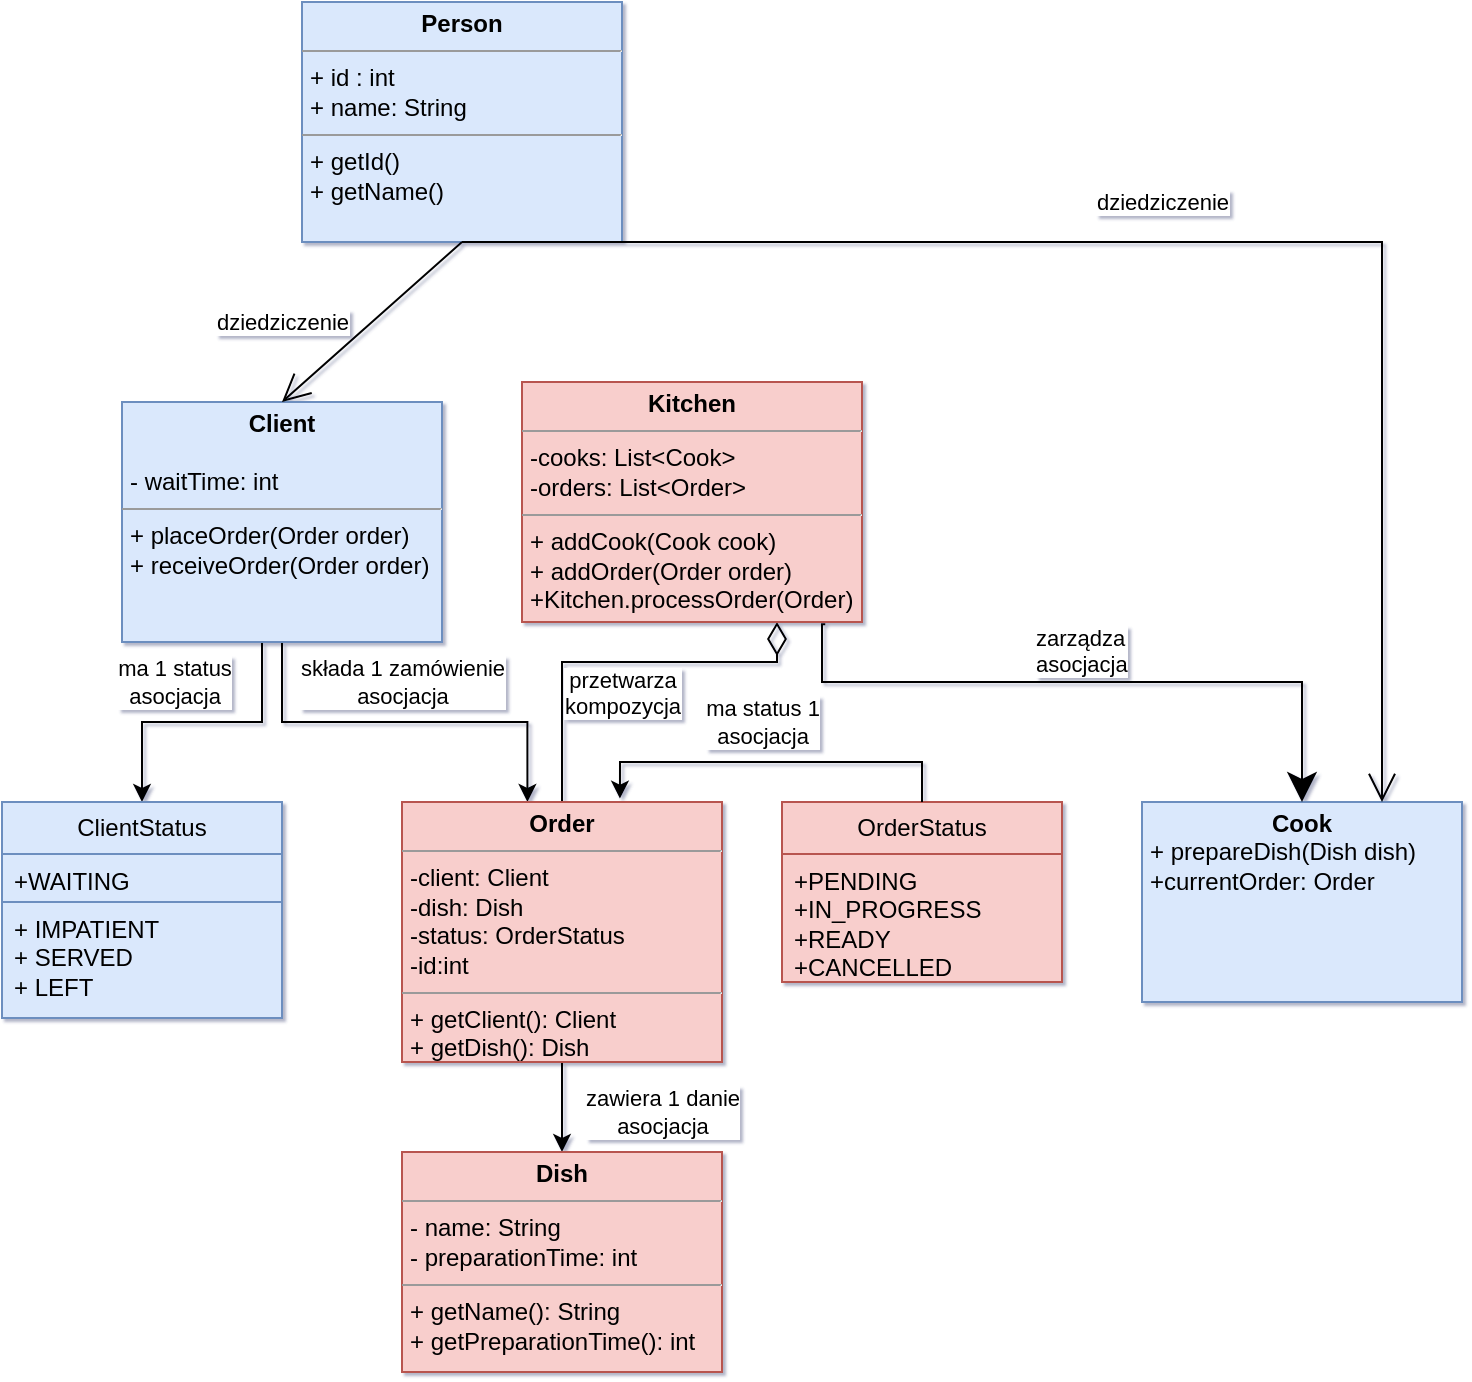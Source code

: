 <mxfile version="22.1.22" type="embed" pages="4">
  <diagram id="q1VcUU7NpbMo4AxhSSP8" name="Diagram klas">
    <mxGraphModel dx="1128" dy="1925" grid="1" gridSize="10" guides="1" tooltips="1" connect="1" arrows="1" fold="1" page="1" pageScale="1" pageWidth="850" pageHeight="1100" background="none" math="0" shadow="1">
      <root>
        <mxCell id="0" />
        <mxCell id="1" parent="0" />
        <mxCell id="24" value="przetwarza&lt;br&gt;kompozycja" style="endArrow=none;html=1;endSize=12;startArrow=diamondThin;startSize=14;startFill=0;edgeStyle=orthogonalEdgeStyle;align=center;verticalAlign=bottom;rounded=0;exitX=0.75;exitY=1;exitDx=0;exitDy=0;entryX=0.5;entryY=0;entryDx=0;entryDy=0;endFill=0;" parent="1" source="3" target="4" edge="1">
          <mxGeometry x="0.595" y="30" relative="1" as="geometry">
            <mxPoint x="275" y="270" as="sourcePoint" />
            <mxPoint x="115" y="270" as="targetPoint" />
            <Array as="points">
              <mxPoint x="300" y="250" />
              <mxPoint x="400" y="250" />
            </Array>
            <mxPoint y="1" as="offset" />
          </mxGeometry>
        </mxCell>
        <mxCell id="19" value="ma 1 status&lt;br&gt;asocjacja" style="edgeStyle=orthogonalEdgeStyle;rounded=0;orthogonalLoop=1;jettySize=auto;html=1;entryX=0.5;entryY=0;entryDx=0;entryDy=0;" parent="1" source="2" target="7" edge="1">
          <mxGeometry x="0.2" y="-20" relative="1" as="geometry">
            <mxPoint as="offset" />
            <Array as="points">
              <mxPoint x="150" y="280" />
              <mxPoint x="90" y="280" />
            </Array>
          </mxGeometry>
        </mxCell>
        <mxCell id="20" value="składa 1 zamówienie&lt;br&gt;asocjacja" style="edgeStyle=orthogonalEdgeStyle;rounded=0;orthogonalLoop=1;jettySize=auto;html=1;entryX=0.392;entryY=0;entryDx=0;entryDy=0;entryPerimeter=0;" parent="1" source="2" target="4" edge="1">
          <mxGeometry x="-0.013" y="20" relative="1" as="geometry">
            <mxPoint as="offset" />
          </mxGeometry>
        </mxCell>
        <mxCell id="2" value="&lt;p style=&quot;margin:0px;margin-top:4px;text-align:center;&quot;&gt;&lt;b&gt;Client&lt;/b&gt;&lt;/p&gt;&lt;p style=&quot;margin:0px;margin-left:4px;&quot;&gt;&lt;br&gt;&lt;/p&gt;&lt;p style=&quot;margin:0px;margin-left:4px;&quot;&gt;- waitTime: int&lt;/p&gt;&lt;hr size=&quot;1&quot;&gt;&lt;p style=&quot;margin:0px;margin-left:4px;&quot;&gt;+ placeOrder(Order order)&lt;/p&gt;&lt;p style=&quot;margin:0px;margin-left:4px;&quot;&gt;+ receiveOrder(Order order)&lt;/p&gt;" style="verticalAlign=top;align=left;overflow=fill;fontSize=12;fontFamily=Helvetica;html=1;whiteSpace=wrap;fillColor=#dae8fc;strokeColor=#6c8ebf;rounded=0;shadow=0;glass=0;" parent="1" vertex="1">
          <mxGeometry x="80" y="120" width="160" height="120" as="geometry" />
        </mxCell>
        <mxCell id="3" value="&lt;p style=&quot;margin:0px;margin-top:4px;text-align:center;&quot;&gt;&lt;b&gt;Kitchen&lt;/b&gt;&lt;/p&gt;&lt;hr size=&quot;1&quot;&gt;&lt;p style=&quot;margin:0px;margin-left:4px;&quot;&gt;-cooks: List&amp;lt;Cook&amp;gt;&lt;/p&gt;&lt;p style=&quot;margin:0px;margin-left:4px;&quot;&gt;-orders: List&amp;lt;Order&amp;gt;&lt;/p&gt;&lt;hr size=&quot;1&quot;&gt;&lt;p style=&quot;margin:0px;margin-left:4px;&quot;&gt;+ addCook(Cook cook)&lt;/p&gt;&lt;p style=&quot;margin:0px;margin-left:4px;&quot;&gt;+ addOrder(Order order)&lt;/p&gt;&lt;p style=&quot;margin:0px;margin-left:4px;&quot;&gt;+Kitchen.processOrder(Order)&lt;/p&gt;" style="verticalAlign=top;align=left;overflow=fill;fontSize=12;fontFamily=Helvetica;html=1;whiteSpace=wrap;fillColor=#f8cecc;strokeColor=#b85450;" parent="1" vertex="1">
          <mxGeometry x="280" y="110" width="170" height="120" as="geometry" />
        </mxCell>
        <mxCell id="26" value="zawiera 1 danie&lt;br&gt;asocjacja" style="edgeStyle=orthogonalEdgeStyle;rounded=0;orthogonalLoop=1;jettySize=auto;html=1;" parent="1" source="4" target="12" edge="1">
          <mxGeometry x="0.091" y="50" relative="1" as="geometry">
            <mxPoint as="offset" />
          </mxGeometry>
        </mxCell>
        <mxCell id="4" value="&lt;p style=&quot;margin:0px;margin-top:4px;text-align:center;&quot;&gt;&lt;b&gt;Order&lt;/b&gt;&lt;/p&gt;&lt;hr size=&quot;1&quot;&gt;&lt;p style=&quot;margin:0px;margin-left:4px;&quot;&gt;-client: Client&lt;/p&gt;&lt;p style=&quot;margin:0px;margin-left:4px;&quot;&gt;-dish: Dish&lt;/p&gt;&lt;p style=&quot;margin:0px;margin-left:4px;&quot;&gt;-status: OrderStatus&lt;/p&gt;&lt;p style=&quot;margin:0px;margin-left:4px;&quot;&gt;-id:int&lt;/p&gt;&lt;hr size=&quot;1&quot;&gt;&lt;p style=&quot;margin:0px;margin-left:4px;&quot;&gt;+ getClient(): Client&lt;/p&gt;&lt;p style=&quot;margin:0px;margin-left:4px;&quot;&gt;+ getDish(): Dish&lt;/p&gt;" style="verticalAlign=top;align=left;overflow=fill;fontSize=12;fontFamily=Helvetica;html=1;whiteSpace=wrap;fillColor=#f8cecc;strokeColor=#b85450;" parent="1" vertex="1">
          <mxGeometry x="220" y="320" width="160" height="130" as="geometry" />
        </mxCell>
        <mxCell id="5" value="&lt;p style=&quot;margin:0px;margin-top:4px;text-align:center;&quot;&gt;&lt;b&gt;Cook&lt;/b&gt;&lt;/p&gt;&lt;p style=&quot;margin:0px;margin-left:4px;&quot;&gt;&lt;/p&gt;&lt;p style=&quot;margin:0px;margin-left:4px;&quot;&gt;+ prepareDish(Dish dish)&lt;/p&gt;&lt;p style=&quot;margin:0px;margin-left:4px;&quot;&gt;+currentOrder: Order&lt;/p&gt;" style="verticalAlign=top;align=left;overflow=fill;fontSize=12;fontFamily=Helvetica;html=1;whiteSpace=wrap;fillColor=#dae8fc;strokeColor=#6c8ebf;" parent="1" vertex="1">
          <mxGeometry x="590" y="320" width="160" height="100" as="geometry" />
        </mxCell>
        <mxCell id="7" value="ClientStatus" style="swimlane;fontStyle=0;childLayout=stackLayout;horizontal=1;startSize=26;fillColor=#dae8fc;horizontalStack=0;resizeParent=1;resizeParentMax=0;resizeLast=0;collapsible=1;marginBottom=0;whiteSpace=wrap;html=1;strokeColor=#6c8ebf;" parent="1" vertex="1">
          <mxGeometry x="20" y="320" width="140" height="108" as="geometry">
            <mxRectangle x="20" y="320" width="110" height="30" as="alternateBounds" />
          </mxGeometry>
        </mxCell>
        <mxCell id="8" value="+WAITING" style="text;strokeColor=#6c8ebf;fillColor=#dae8fc;align=left;verticalAlign=top;spacingLeft=4;spacingRight=4;overflow=hidden;rotatable=0;points=[[0,0.5],[1,0.5]];portConstraint=eastwest;whiteSpace=wrap;html=1;" parent="7" vertex="1">
          <mxGeometry y="26" width="140" height="24" as="geometry" />
        </mxCell>
        <mxCell id="10" value="+ IMPATIENT&lt;br&gt;+ SERVED&lt;br&gt;+ LEFT" style="text;strokeColor=#6c8ebf;fillColor=#dae8fc;align=left;verticalAlign=top;spacingLeft=4;spacingRight=4;overflow=hidden;rotatable=0;points=[[0,0.5],[1,0.5]];portConstraint=eastwest;whiteSpace=wrap;html=1;rounded=0;" parent="7" vertex="1">
          <mxGeometry y="50" width="140" height="58" as="geometry" />
        </mxCell>
        <mxCell id="12" value="&lt;p style=&quot;margin:0px;margin-top:4px;text-align:center;&quot;&gt;&lt;b&gt;Dish&lt;/b&gt;&lt;/p&gt;&lt;hr size=&quot;1&quot;&gt;&lt;p style=&quot;margin:0px;margin-left:4px;&quot;&gt;- name: String&lt;/p&gt;&lt;p style=&quot;margin:0px;margin-left:4px;&quot;&gt;- preparationTime: int&lt;/p&gt;&lt;hr size=&quot;1&quot;&gt;&lt;p style=&quot;margin:0px;margin-left:4px;&quot;&gt;+ getName(): String&lt;/p&gt;&lt;p style=&quot;margin:0px;margin-left:4px;&quot;&gt;+ getPreparationTime(): int&amp;nbsp;&lt;/p&gt;" style="verticalAlign=top;align=left;overflow=fill;fontSize=12;fontFamily=Helvetica;html=1;whiteSpace=wrap;fillColor=#f8cecc;strokeColor=#b85450;" parent="1" vertex="1">
          <mxGeometry x="220" y="495" width="160" height="110" as="geometry" />
        </mxCell>
        <mxCell id="25" value="zarządza&lt;br&gt;asocjacja" style="endArrow=classic;html=1;endSize=12;startArrow=none;startSize=14;startFill=0;edgeStyle=orthogonalEdgeStyle;align=left;verticalAlign=bottom;rounded=0;exitX=0.892;exitY=1.009;exitDx=0;exitDy=0;endFill=1;exitPerimeter=0;entryX=0.5;entryY=0;entryDx=0;entryDy=0;" parent="1" source="3" target="5" edge="1">
          <mxGeometry x="-0.181" relative="1" as="geometry">
            <mxPoint x="520" y="220" as="sourcePoint" />
            <mxPoint x="520" y="320" as="targetPoint" />
            <Array as="points">
              <mxPoint x="430" y="231" />
              <mxPoint x="430" y="260" />
              <mxPoint x="670" y="260" />
            </Array>
            <mxPoint as="offset" />
          </mxGeometry>
        </mxCell>
        <mxCell id="Dfomi8rWh1UnmExaHYsq-27" value="OrderStatus" style="swimlane;fontStyle=0;childLayout=stackLayout;horizontal=1;startSize=26;fillColor=#f8cecc;horizontalStack=0;resizeParent=1;resizeParentMax=0;resizeLast=0;collapsible=1;marginBottom=0;whiteSpace=wrap;html=1;strokeColor=#b85450;" parent="1" vertex="1">
          <mxGeometry x="410" y="320" width="140" height="90" as="geometry">
            <mxRectangle x="410" y="320" width="110" height="30" as="alternateBounds" />
          </mxGeometry>
        </mxCell>
        <mxCell id="Dfomi8rWh1UnmExaHYsq-29" value="+PENDING&lt;br&gt;+IN_PROGRESS&lt;br&gt;+READY&lt;br&gt;+CANCELLED" style="text;strokeColor=#b85450;fillColor=#f8cecc;align=left;verticalAlign=top;spacingLeft=4;spacingRight=4;overflow=hidden;rotatable=0;points=[[0,0.5],[1,0.5]];portConstraint=eastwest;whiteSpace=wrap;html=1;rounded=0;" parent="Dfomi8rWh1UnmExaHYsq-27" vertex="1">
          <mxGeometry y="26" width="140" height="64" as="geometry" />
        </mxCell>
        <mxCell id="Dfomi8rWh1UnmExaHYsq-30" value="ma status 1&lt;br&gt;asocjacja" style="edgeStyle=orthogonalEdgeStyle;rounded=0;orthogonalLoop=1;jettySize=auto;html=1;entryX=0.681;entryY=-0.013;entryDx=0;entryDy=0;exitX=0.5;exitY=0;exitDx=0;exitDy=0;entryPerimeter=0;" parent="1" source="Dfomi8rWh1UnmExaHYsq-27" target="4" edge="1">
          <mxGeometry x="0.056" y="-20" relative="1" as="geometry">
            <mxPoint as="offset" />
            <mxPoint x="430" y="300" as="sourcePoint" />
            <mxPoint x="360" y="380" as="targetPoint" />
            <Array as="points">
              <mxPoint x="480" y="300" />
              <mxPoint x="329" y="300" />
            </Array>
          </mxGeometry>
        </mxCell>
        <mxCell id="27" value="&lt;p style=&quot;margin:0px;margin-top:4px;text-align:center;&quot;&gt;&lt;b&gt;Person&lt;/b&gt;&lt;/p&gt;&lt;hr size=&quot;1&quot;&gt;&lt;p style=&quot;margin:0px;margin-left:4px;&quot;&gt;+ id : int&lt;/p&gt;&lt;p style=&quot;margin:0px;margin-left:4px;&quot;&gt;+ name: String&lt;/p&gt;&lt;hr size=&quot;1&quot;&gt;&lt;p style=&quot;margin:0px;margin-left:4px;&quot;&gt;+ getId()&lt;/p&gt;&lt;p style=&quot;margin:0px;margin-left:4px;&quot;&gt;+ getName()&lt;/p&gt;" style="verticalAlign=top;align=left;overflow=fill;fontSize=12;fontFamily=Helvetica;html=1;whiteSpace=wrap;fillColor=#dae8fc;strokeColor=#6c8ebf;rounded=0;shadow=0;glass=0;" parent="1" vertex="1">
          <mxGeometry x="170" y="-80" width="160" height="120" as="geometry" />
        </mxCell>
        <mxCell id="28" value="dziedziczenie" style="endArrow=open;endFill=1;endSize=12;html=1;rounded=0;exitX=0.5;exitY=1;exitDx=0;exitDy=0;entryX=0.5;entryY=0;entryDx=0;entryDy=0;" parent="1" source="27" target="2" edge="1">
          <mxGeometry x="0.559" y="-30" width="160" relative="1" as="geometry">
            <mxPoint x="360" y="130" as="sourcePoint" />
            <mxPoint x="520" y="130" as="targetPoint" />
            <mxPoint as="offset" />
          </mxGeometry>
        </mxCell>
        <mxCell id="29" value="dziedziczenie" style="endArrow=open;endFill=1;endSize=12;html=1;rounded=0;exitX=0.5;exitY=1;exitDx=0;exitDy=0;entryX=0.75;entryY=0;entryDx=0;entryDy=0;" parent="1" source="27" target="5" edge="1">
          <mxGeometry x="-0.054" y="20" width="160" relative="1" as="geometry">
            <mxPoint x="260" y="50" as="sourcePoint" />
            <mxPoint x="170" y="130" as="targetPoint" />
            <Array as="points">
              <mxPoint x="480" y="40" />
              <mxPoint x="710" y="40" />
            </Array>
            <mxPoint as="offset" />
          </mxGeometry>
        </mxCell>
      </root>
    </mxGraphModel>
  </diagram>
  <diagram id="PggZBWJBQfUNvA-sib6W" name="Diagram obiektów">
    <mxGraphModel dx="1047" dy="1866" grid="1" gridSize="10" guides="1" tooltips="1" connect="1" arrows="1" fold="1" page="1" pageScale="1" pageWidth="850" pageHeight="1100" math="0" shadow="0">
      <root>
        <mxCell id="0" />
        <mxCell id="1" parent="0" />
        <mxCell id="gHCRiJJCM6SBkpood3Fz-21" value="składa zamówienie" style="edgeStyle=orthogonalEdgeStyle;rounded=0;orthogonalLoop=1;jettySize=auto;html=1;entryX=0;entryY=0.5;entryDx=0;entryDy=0;" parent="1" source="gHCRiJJCM6SBkpood3Fz-1" target="gHCRiJJCM6SBkpood3Fz-13" edge="1">
          <mxGeometry relative="1" as="geometry">
            <mxPoint x="460" y="95" as="targetPoint" />
          </mxGeometry>
        </mxCell>
        <mxCell id="gHCRiJJCM6SBkpood3Fz-1" value="&lt;p style=&quot;line-height: 120%;&quot;&gt;:Client1&amp;nbsp;&lt;/p&gt;" style="html=1;whiteSpace=wrap;fillColor=#dae8fc;strokeColor=#6c8ebf;" parent="1" vertex="1">
          <mxGeometry x="80" y="40" width="240" height="110" as="geometry" />
        </mxCell>
        <mxCell id="gHCRiJJCM6SBkpood3Fz-24" value="przygotowuje" style="edgeStyle=orthogonalEdgeStyle;rounded=0;orthogonalLoop=1;jettySize=auto;html=1;entryX=0;entryY=-0.192;entryDx=0;entryDy=0;entryPerimeter=0;" parent="1" source="gHCRiJJCM6SBkpood3Fz-2" target="gHCRiJJCM6SBkpood3Fz-11" edge="1">
          <mxGeometry relative="1" as="geometry">
            <mxPoint x="325" y="275" as="targetPoint" />
          </mxGeometry>
        </mxCell>
        <mxCell id="gHCRiJJCM6SBkpood3Fz-2" value="Cook1" style="html=1;whiteSpace=wrap;fillColor=#dae8fc;strokeColor=#6c8ebf;movable=1;resizable=1;rotatable=1;deletable=1;editable=1;locked=0;connectable=1;" parent="1" vertex="1">
          <mxGeometry x="250" y="360" width="150" height="90" as="geometry" />
        </mxCell>
        <mxCell id="gHCRiJJCM6SBkpood3Fz-22" value="zawiera danie" style="edgeStyle=orthogonalEdgeStyle;rounded=0;orthogonalLoop=1;jettySize=auto;html=1;" parent="1" source="gHCRiJJCM6SBkpood3Fz-3" target="gHCRiJJCM6SBkpood3Fz-4" edge="1">
          <mxGeometry relative="1" as="geometry" />
        </mxCell>
        <mxCell id="AsqkEMwRU5N2HvLUKdRc-8" value="ma status" style="edgeStyle=orthogonalEdgeStyle;rounded=0;orthogonalLoop=1;jettySize=auto;html=1;exitX=0.5;exitY=0;exitDx=0;exitDy=0;" parent="1" source="gHCRiJJCM6SBkpood3Fz-1" target="AsqkEMwRU5N2HvLUKdRc-7" edge="1">
          <mxGeometry x="-0.937" y="15" relative="1" as="geometry">
            <Array as="points">
              <mxPoint x="200" y="20" />
              <mxPoint x="760" y="20" />
              <mxPoint x="760" y="500" />
              <mxPoint x="145" y="500" />
            </Array>
            <mxPoint as="offset" />
          </mxGeometry>
        </mxCell>
        <mxCell id="AsqkEMwRU5N2HvLUKdRc-10" value="należy do" style="edgeStyle=orthogonalEdgeStyle;rounded=0;orthogonalLoop=1;jettySize=auto;html=1;" parent="1" source="gHCRiJJCM6SBkpood3Fz-3" target="AsqkEMwRU5N2HvLUKdRc-9" edge="1">
          <mxGeometry x="0.043" y="-15" relative="1" as="geometry">
            <mxPoint as="offset" />
          </mxGeometry>
        </mxCell>
        <mxCell id="gHCRiJJCM6SBkpood3Fz-3" value=":Order1" style="html=1;whiteSpace=wrap;fillColor=#f8cecc;strokeColor=#b85450;" parent="1" vertex="1">
          <mxGeometry x="490" y="30" width="185" height="110" as="geometry" />
        </mxCell>
        <mxCell id="gHCRiJJCM6SBkpood3Fz-4" value=":Dish1" style="html=1;whiteSpace=wrap;fillColor=#f8cecc;strokeColor=#b85450;" parent="1" vertex="1">
          <mxGeometry x="492.5" y="225" width="180" height="100" as="geometry" />
        </mxCell>
        <mxCell id="gHCRiJJCM6SBkpood3Fz-6" value="+ id: 1" style="text;strokeColor=none;fillColor=none;align=left;verticalAlign=top;spacingLeft=4;spacingRight=4;overflow=hidden;rotatable=0;points=[[0,0.5],[1,0.5]];portConstraint=eastwest;whiteSpace=wrap;html=1;" parent="1" vertex="1">
          <mxGeometry x="80" y="100" width="100" height="26" as="geometry" />
        </mxCell>
        <mxCell id="gHCRiJJCM6SBkpood3Fz-7" value="+ name: Maciej Musiał" style="text;strokeColor=none;fillColor=none;align=left;verticalAlign=top;spacingLeft=4;spacingRight=4;overflow=hidden;rotatable=0;points=[[0,0.5],[1,0.5]];portConstraint=eastwest;whiteSpace=wrap;html=1;" parent="1" vertex="1">
          <mxGeometry x="80" y="114" width="140" height="26" as="geometry" />
        </mxCell>
        <mxCell id="gHCRiJJCM6SBkpood3Fz-8" value="+ status: WAITING" style="text;strokeColor=none;fillColor=none;align=left;verticalAlign=top;spacingLeft=4;spacingRight=4;overflow=hidden;rotatable=0;points=[[0,0.5],[1,0.5]];portConstraint=eastwest;whiteSpace=wrap;html=1;" parent="1" vertex="1">
          <mxGeometry x="205" y="114" width="110" height="26" as="geometry" />
        </mxCell>
        <mxCell id="gHCRiJJCM6SBkpood3Fz-9" value="+ waitTime: 10" style="text;strokeColor=none;fillColor=none;align=left;verticalAlign=top;spacingLeft=4;spacingRight=4;overflow=hidden;rotatable=0;points=[[0,0.5],[1,0.5]];portConstraint=eastwest;whiteSpace=wrap;html=1;" parent="1" vertex="1">
          <mxGeometry x="205" y="100" width="100" height="26" as="geometry" />
        </mxCell>
        <mxCell id="gHCRiJJCM6SBkpood3Fz-10" value="+ preparationTime: 15" style="text;strokeColor=none;fillColor=none;align=left;verticalAlign=top;spacingLeft=4;spacingRight=4;overflow=hidden;rotatable=0;points=[[0,0.5],[1,0.5]];portConstraint=eastwest;whiteSpace=wrap;html=1;" parent="1" vertex="1">
          <mxGeometry x="490" y="304" width="150" height="26" as="geometry" />
        </mxCell>
        <mxCell id="gHCRiJJCM6SBkpood3Fz-11" value="+ name: Lasagne" style="text;strokeColor=none;fillColor=none;align=left;verticalAlign=top;spacingLeft=4;spacingRight=4;overflow=hidden;rotatable=0;points=[[0,0.5],[1,0.5]];portConstraint=eastwest;whiteSpace=wrap;html=1;" parent="1" vertex="1">
          <mxGeometry x="490" y="280" width="110" height="26" as="geometry" />
        </mxCell>
        <mxCell id="gHCRiJJCM6SBkpood3Fz-12" value="+ dish: Dish1&lt;br&gt;+PENDING" style="text;strokeColor=none;fillColor=none;align=left;verticalAlign=top;spacingLeft=4;spacingRight=4;overflow=hidden;rotatable=0;points=[[0,0.5],[1,0.5]];portConstraint=eastwest;whiteSpace=wrap;html=1;" parent="1" vertex="1">
          <mxGeometry x="490" y="100" width="100" height="40" as="geometry" />
        </mxCell>
        <mxCell id="gHCRiJJCM6SBkpood3Fz-13" value="+ client: Client1" style="text;strokeColor=none;fillColor=none;align=left;verticalAlign=top;spacingLeft=4;spacingRight=4;overflow=hidden;rotatable=0;points=[[0,0.5],[1,0.5]];portConstraint=eastwest;whiteSpace=wrap;html=1;" parent="1" vertex="1">
          <mxGeometry x="490" y="88" width="100" height="26" as="geometry" />
        </mxCell>
        <mxCell id="gHCRiJJCM6SBkpood3Fz-14" value="+ name: Salvadore Dali" style="text;strokeColor=none;fillColor=none;align=left;verticalAlign=top;spacingLeft=4;spacingRight=4;overflow=hidden;rotatable=0;points=[[0,0.5],[1,0.5]];portConstraint=eastwest;whiteSpace=wrap;html=1;" parent="1" vertex="1">
          <mxGeometry x="250" y="424" width="150" height="26" as="geometry" />
        </mxCell>
        <mxCell id="gHCRiJJCM6SBkpood3Fz-15" value="+ id:101" style="text;strokeColor=none;fillColor=none;align=left;verticalAlign=top;spacingLeft=4;spacingRight=4;overflow=hidden;rotatable=1;points=[[0,0.5],[1,0.5]];portConstraint=eastwest;whiteSpace=wrap;html=1;movable=1;resizable=1;deletable=1;editable=1;locked=0;connectable=1;" parent="1" vertex="1">
          <mxGeometry x="250" y="398" width="100" height="26" as="geometry" />
        </mxCell>
        <mxCell id="AsqkEMwRU5N2HvLUKdRc-5" value="zarzadza" style="edgeStyle=orthogonalEdgeStyle;rounded=0;orthogonalLoop=1;jettySize=auto;html=1;" parent="1" source="AsqkEMwRU5N2HvLUKdRc-1" target="AsqkEMwRU5N2HvLUKdRc-4" edge="1">
          <mxGeometry x="-0.415" relative="1" as="geometry">
            <mxPoint as="offset" />
          </mxGeometry>
        </mxCell>
        <mxCell id="AsqkEMwRU5N2HvLUKdRc-6" value="przetwarza" style="edgeStyle=orthogonalEdgeStyle;rounded=0;orthogonalLoop=1;jettySize=auto;html=1;entryX=0;entryY=0.5;entryDx=0;entryDy=0;" parent="1" source="AsqkEMwRU5N2HvLUKdRc-1" target="gHCRiJJCM6SBkpood3Fz-12" edge="1">
          <mxGeometry x="-0.597" y="10" relative="1" as="geometry">
            <Array as="points">
              <mxPoint x="360" y="220" />
              <mxPoint x="360" y="113" />
            </Array>
            <mxPoint as="offset" />
          </mxGeometry>
        </mxCell>
        <mxCell id="AsqkEMwRU5N2HvLUKdRc-1" value="Kitchen" style="html=1;whiteSpace=wrap;fillColor=#dae8fc;strokeColor=#6c8ebf;movable=1;resizable=1;rotatable=1;deletable=1;editable=1;locked=0;connectable=1;" parent="1" vertex="1">
          <mxGeometry x="75" y="210" width="150" height="90" as="geometry" />
        </mxCell>
        <mxCell id="AsqkEMwRU5N2HvLUKdRc-2" value="ClientStatus" style="html=1;whiteSpace=wrap;fillColor=#dae8fc;strokeColor=#6c8ebf;movable=1;resizable=1;rotatable=1;deletable=1;editable=1;locked=0;connectable=1;" parent="1" vertex="1">
          <mxGeometry x="55" y="360" width="150" height="90" as="geometry" />
        </mxCell>
        <mxCell id="AsqkEMwRU5N2HvLUKdRc-3" value="+ WAITING" style="text;strokeColor=none;fillColor=none;align=left;verticalAlign=top;spacingLeft=4;spacingRight=4;overflow=hidden;rotatable=0;points=[[0,0.5],[1,0.5]];portConstraint=eastwest;whiteSpace=wrap;html=1;" parent="1" vertex="1">
          <mxGeometry x="55" y="424" width="100" height="26" as="geometry" />
        </mxCell>
        <mxCell id="AsqkEMwRU5N2HvLUKdRc-4" value="" style="shape=waypoint;sketch=0;size=6;pointerEvents=1;points=[];fillColor=#dae8fc;resizable=0;rotatable=0;perimeter=centerPerimeter;snapToPoint=1;strokeColor=#6c8ebf;" parent="1" vertex="1">
          <mxGeometry x="290" y="350" width="20" height="20" as="geometry" />
        </mxCell>
        <mxCell id="AsqkEMwRU5N2HvLUKdRc-7" value="" style="shape=waypoint;sketch=0;size=6;pointerEvents=1;points=[];fillColor=#f8cecc;resizable=0;rotatable=0;perimeter=centerPerimeter;snapToPoint=1;strokeColor=#b85450;" parent="1" vertex="1">
          <mxGeometry x="135" y="440" width="20" height="20" as="geometry" />
        </mxCell>
        <mxCell id="AsqkEMwRU5N2HvLUKdRc-9" value="" style="shape=waypoint;sketch=0;size=6;pointerEvents=1;points=[];fillColor=#f8cecc;resizable=0;rotatable=0;perimeter=centerPerimeter;snapToPoint=1;strokeColor=#b85450;" parent="1" vertex="1">
          <mxGeometry x="307.5" y="75" width="20" height="20" as="geometry" />
        </mxCell>
      </root>
    </mxGraphModel>
  </diagram>
  <diagram id="UWaPAa8ku1ytYnRzU3Rx" name="Diagram sekwencji">
    <mxGraphModel dx="733" dy="536" grid="1" gridSize="10" guides="1" tooltips="1" connect="1" arrows="1" fold="1" page="1" pageScale="1" pageWidth="850" pageHeight="1100" math="0" shadow="0">
      <root>
        <mxCell id="0" />
        <mxCell id="1" parent="0" />
        <mxCell id="KwAuoTXNU_O5KXqn-c8--2" value="Cook" style="html=1;whiteSpace=wrap;fillColor=#dae8fc;strokeColor=#6c8ebf;" parent="1" vertex="1">
          <mxGeometry x="520" y="400" width="110" height="50" as="geometry" />
        </mxCell>
        <mxCell id="KwAuoTXNU_O5KXqn-c8--3" value="Kitchen" style="html=1;whiteSpace=wrap;fillColor=#f8cecc;strokeColor=#b85450;" parent="1" vertex="1">
          <mxGeometry x="320" y="400" width="110" height="50" as="geometry" />
        </mxCell>
        <mxCell id="KwAuoTXNU_O5KXqn-c8--4" value="Client" style="html=1;whiteSpace=wrap;fillColor=#dae8fc;strokeColor=#6c8ebf;" parent="1" vertex="1">
          <mxGeometry x="120" y="400" width="110" height="50" as="geometry" />
        </mxCell>
        <mxCell id="KwAuoTXNU_O5KXqn-c8--5" value="Cook" style="html=1;whiteSpace=wrap;fillColor=#dae8fc;strokeColor=#6c8ebf;" parent="1" vertex="1">
          <mxGeometry x="520" y="80" width="110" height="50" as="geometry" />
        </mxCell>
        <mxCell id="KwAuoTXNU_O5KXqn-c8--6" value="Kitchen" style="html=1;whiteSpace=wrap;fillColor=#f8cecc;strokeColor=#b85450;" parent="1" vertex="1">
          <mxGeometry x="320" y="80" width="110" height="50" as="geometry" />
        </mxCell>
        <mxCell id="KwAuoTXNU_O5KXqn-c8--7" value="Client" style="html=1;whiteSpace=wrap;fillColor=#dae8fc;strokeColor=#6c8ebf;" parent="1" vertex="1">
          <mxGeometry x="120" y="80" width="110" height="50" as="geometry" />
        </mxCell>
        <mxCell id="KwAuoTXNU_O5KXqn-c8--8" value="" style="endArrow=none;endFill=0;endSize=12;html=1;rounded=0;exitX=0.5;exitY=1;exitDx=0;exitDy=0;entryX=0.5;entryY=0;entryDx=0;entryDy=0;" parent="1" source="KwAuoTXNU_O5KXqn-c8--7" target="KwAuoTXNU_O5KXqn-c8--4" edge="1">
          <mxGeometry width="160" relative="1" as="geometry">
            <mxPoint x="310" y="280" as="sourcePoint" />
            <mxPoint x="470" y="280" as="targetPoint" />
          </mxGeometry>
        </mxCell>
        <mxCell id="KwAuoTXNU_O5KXqn-c8--9" value="" style="endArrow=none;endFill=0;endSize=12;html=1;rounded=0;exitX=0.5;exitY=1;exitDx=0;exitDy=0;entryX=0.5;entryY=0;entryDx=0;entryDy=0;" parent="1" source="KwAuoTXNU_O5KXqn-c8--5" target="KwAuoTXNU_O5KXqn-c8--2" edge="1">
          <mxGeometry width="160" relative="1" as="geometry">
            <mxPoint x="185" y="140" as="sourcePoint" />
            <mxPoint x="185" y="310" as="targetPoint" />
          </mxGeometry>
        </mxCell>
        <mxCell id="KwAuoTXNU_O5KXqn-c8--10" value="" style="endArrow=none;endFill=0;endSize=12;html=1;rounded=0;exitX=0.5;exitY=1;exitDx=0;exitDy=0;entryX=0.5;entryY=0;entryDx=0;entryDy=0;" parent="1" source="KwAuoTXNU_O5KXqn-c8--6" target="KwAuoTXNU_O5KXqn-c8--3" edge="1">
          <mxGeometry width="160" relative="1" as="geometry">
            <mxPoint x="374.5" y="120" as="sourcePoint" />
            <mxPoint x="374.5" y="290" as="targetPoint" />
          </mxGeometry>
        </mxCell>
        <mxCell id="KwAuoTXNU_O5KXqn-c8--11" value="prepareDish(dish)" style="html=1;verticalAlign=bottom;endArrow=block;curved=0;rounded=0;" parent="1" edge="1">
          <mxGeometry width="80" relative="1" as="geometry">
            <mxPoint x="380" y="230" as="sourcePoint" />
            <mxPoint x="580" y="230" as="targetPoint" />
          </mxGeometry>
        </mxCell>
        <mxCell id="KwAuoTXNU_O5KXqn-c8--12" value="placeOrder(order)" style="html=1;verticalAlign=bottom;endArrow=block;curved=0;rounded=0;" parent="1" edge="1">
          <mxGeometry width="80" relative="1" as="geometry">
            <mxPoint x="180" y="170" as="sourcePoint" />
            <mxPoint x="380" y="170" as="targetPoint" />
            <mxPoint as="offset" />
          </mxGeometry>
        </mxCell>
        <mxCell id="KwAuoTXNU_O5KXqn-c8--13" value="receive order" style="html=1;verticalAlign=bottom;endArrow=open;dashed=1;endSize=8;curved=0;rounded=0;" parent="1" edge="1">
          <mxGeometry relative="1" as="geometry">
            <mxPoint x="370" y="280" as="sourcePoint" />
            <mxPoint x="170" y="280" as="targetPoint" />
          </mxGeometry>
        </mxCell>
        <mxCell id="KwAuoTXNU_O5KXqn-c8--14" value="dish prepared" style="html=1;verticalAlign=bottom;endArrow=open;dashed=1;endSize=8;curved=0;rounded=0;" parent="1" edge="1">
          <mxGeometry relative="1" as="geometry">
            <mxPoint x="570" y="260" as="sourcePoint" />
            <mxPoint x="380" y="260" as="targetPoint" />
          </mxGeometry>
        </mxCell>
        <mxCell id="OnoTmG0zj7X8apZRMmHn-1" value="rezygnacja z zamówienia" style="html=1;verticalAlign=bottom;endArrow=block;curved=0;rounded=0;" parent="1" edge="1">
          <mxGeometry width="80" relative="1" as="geometry">
            <mxPoint x="180" y="320" as="sourcePoint" />
            <mxPoint x="380" y="320" as="targetPoint" />
          </mxGeometry>
        </mxCell>
        <mxCell id="OnoTmG0zj7X8apZRMmHn-2" value="anulowanie zamówienia" style="html=1;verticalAlign=bottom;endArrow=block;curved=0;rounded=0;" parent="1" edge="1">
          <mxGeometry width="80" relative="1" as="geometry">
            <mxPoint x="370" y="360" as="sourcePoint" />
            <mxPoint x="580" y="360" as="targetPoint" />
          </mxGeometry>
        </mxCell>
      </root>
    </mxGraphModel>
  </diagram>
  <diagram id="VHhy5yBDNTIt-8C6kZ5O" name="Diagram maszyny stanów">
    <mxGraphModel dx="733" dy="536" grid="1" gridSize="10" guides="1" tooltips="1" connect="1" arrows="1" fold="1" page="1" pageScale="1" pageWidth="850" pageHeight="1100" math="0" shadow="0">
      <root>
        <mxCell id="0" />
        <mxCell id="1" parent="0" />
        <mxCell id="6_5N6Byni7pK0880tE5t-1" value="SERVED" style="html=1;align=center;verticalAlign=top;rounded=1;absoluteArcSize=1;arcSize=10;dashed=0;whiteSpace=wrap;fillColor=#1ba1e2;strokeColor=#006EAF;fontColor=#ffffff;" parent="1" vertex="1">
          <mxGeometry x="240" y="280" width="140" height="40" as="geometry" />
        </mxCell>
        <mxCell id="6_5N6Byni7pK0880tE5t-2" value="LEFT" style="html=1;align=center;verticalAlign=top;rounded=1;absoluteArcSize=1;arcSize=10;dashed=0;whiteSpace=wrap;fillColor=#647687;strokeColor=#314354;fontColor=#ffffff;" parent="1" vertex="1">
          <mxGeometry x="480" y="280" width="140" height="40" as="geometry" />
        </mxCell>
        <mxCell id="6_5N6Byni7pK0880tE5t-3" value="IMPATIENT" style="html=1;align=center;verticalAlign=top;rounded=1;absoluteArcSize=1;arcSize=10;dashed=0;whiteSpace=wrap;fillColor=#1ba1e2;strokeColor=#006EAF;fontColor=#ffffff;" parent="1" vertex="1">
          <mxGeometry x="480" y="160" width="140" height="40" as="geometry" />
        </mxCell>
        <mxCell id="6_5N6Byni7pK0880tE5t-4" value="WAITING" style="html=1;align=center;verticalAlign=top;rounded=1;absoluteArcSize=1;arcSize=10;dashed=0;whiteSpace=wrap;fillColor=#0050ef;strokeColor=#001DBC;fontColor=#ffffff;" parent="1" vertex="1">
          <mxGeometry x="355" y="80" width="140" height="40" as="geometry" />
        </mxCell>
        <mxCell id="6_5N6Byni7pK0880tE5t-5" value="" style="endArrow=open;html=1;rounded=0;align=center;verticalAlign=top;endFill=0;labelBackgroundColor=none;endSize=6;startArrow=oval;startFill=1;entryX=0.5;entryY=0;entryDx=0;entryDy=0;" parent="1" target="6_5N6Byni7pK0880tE5t-4" edge="1">
          <mxGeometry relative="1" as="geometry">
            <mxPoint x="425" y="10" as="sourcePoint" />
            <mxPoint x="470" y="280" as="targetPoint" />
          </mxGeometry>
        </mxCell>
        <mxCell id="6_5N6Byni7pK0880tE5t-8" value="czas&amp;gt;30 minut" style="endArrow=open;startArrow=none;endFill=0;startFill=0;endSize=8;html=1;verticalAlign=bottom;labelBackgroundColor=none;strokeWidth=1;rounded=0;exitX=0.5;exitY=1;exitDx=0;exitDy=0;entryX=0.5;entryY=0;entryDx=0;entryDy=0;edgeStyle=orthogonalEdgeStyle;curved=1;" parent="1" source="6_5N6Byni7pK0880tE5t-4" target="6_5N6Byni7pK0880tE5t-3" edge="1">
          <mxGeometry x="0.636" y="10" width="160" relative="1" as="geometry">
            <mxPoint x="310" y="280" as="sourcePoint" />
            <mxPoint x="470" y="280" as="targetPoint" />
            <mxPoint as="offset" />
          </mxGeometry>
        </mxCell>
        <mxCell id="6_5N6Byni7pK0880tE5t-9" value="" style="endArrow=circle;startArrow=none;endFill=0;startFill=0;endSize=8;html=1;verticalAlign=bottom;labelBackgroundColor=none;strokeWidth=1;rounded=0;exitX=0.5;exitY=1;exitDx=0;exitDy=0;edgeStyle=orthogonalEdgeStyle;curved=1;" parent="1" source="6_5N6Byni7pK0880tE5t-1" edge="1">
          <mxGeometry x="0.472" y="10" width="160" relative="1" as="geometry">
            <mxPoint x="300" y="350" as="sourcePoint" />
            <mxPoint x="420" y="400" as="targetPoint" />
            <mxPoint as="offset" />
          </mxGeometry>
        </mxCell>
        <mxCell id="6_5N6Byni7pK0880tE5t-10" value="danie dostarczone" style="endArrow=open;startArrow=none;endFill=0;startFill=0;endSize=8;html=1;verticalAlign=bottom;labelBackgroundColor=none;strokeWidth=1;rounded=0;exitX=0.5;exitY=1;exitDx=0;exitDy=0;entryX=0.5;entryY=0;entryDx=0;entryDy=0;edgeStyle=orthogonalEdgeStyle;curved=1;" parent="1" source="6_5N6Byni7pK0880tE5t-4" target="6_5N6Byni7pK0880tE5t-1" edge="1">
          <mxGeometry x="0.789" y="-40" width="160" relative="1" as="geometry">
            <mxPoint x="445" y="140" as="sourcePoint" />
            <mxPoint x="570" y="180" as="targetPoint" />
            <mxPoint as="offset" />
            <Array as="points">
              <mxPoint x="310" y="120" />
            </Array>
          </mxGeometry>
        </mxCell>
        <mxCell id="6_5N6Byni7pK0880tE5t-11" value="brak reakcji" style="endArrow=open;startArrow=none;endFill=0;startFill=0;endSize=8;html=1;verticalAlign=bottom;labelBackgroundColor=none;strokeWidth=1;rounded=0;exitX=0.5;exitY=1;exitDx=0;exitDy=0;entryX=0.5;entryY=0;entryDx=0;entryDy=0;edgeStyle=orthogonalEdgeStyle;curved=1;" parent="1" source="6_5N6Byni7pK0880tE5t-3" target="6_5N6Byni7pK0880tE5t-2" edge="1">
          <mxGeometry x="0.5" y="30" width="160" relative="1" as="geometry">
            <mxPoint x="455" y="150" as="sourcePoint" />
            <mxPoint x="580" y="190" as="targetPoint" />
            <mxPoint as="offset" />
          </mxGeometry>
        </mxCell>
        <mxCell id="6_5N6Byni7pK0880tE5t-12" value="" style="endArrow=circle;startArrow=none;endFill=0;startFill=0;endSize=8;html=1;verticalAlign=bottom;labelBackgroundColor=none;strokeWidth=1;rounded=0;exitX=0.5;exitY=1;exitDx=0;exitDy=0;edgeStyle=orthogonalEdgeStyle;curved=1;" parent="1" source="6_5N6Byni7pK0880tE5t-2" edge="1">
          <mxGeometry x="0.472" y="10" width="160" relative="1" as="geometry">
            <mxPoint x="320" y="330" as="sourcePoint" />
            <mxPoint x="420" y="400" as="targetPoint" />
            <mxPoint as="offset" />
          </mxGeometry>
        </mxCell>
        <mxCell id="60Dd5ZhkscZkvuh2Zq8H-1" value="CANCELLED" style="html=1;align=center;verticalAlign=top;rounded=1;absoluteArcSize=1;arcSize=10;dashed=0;whiteSpace=wrap;fillColor=#647687;strokeColor=#314354;fontColor=#ffffff;" parent="1" vertex="1">
          <mxGeometry x="190" y="710" width="140" height="40" as="geometry" />
        </mxCell>
        <mxCell id="60Dd5ZhkscZkvuh2Zq8H-2" value="READY" style="html=1;align=center;verticalAlign=top;rounded=1;absoluteArcSize=1;arcSize=10;dashed=0;whiteSpace=wrap;fillColor=#647687;strokeColor=#314354;fontColor=#ffffff;" parent="1" vertex="1">
          <mxGeometry x="440" y="710" width="140" height="40" as="geometry" />
        </mxCell>
        <mxCell id="60Dd5ZhkscZkvuh2Zq8H-3" value="IN_PROGRESS" style="html=1;align=center;verticalAlign=top;rounded=1;absoluteArcSize=1;arcSize=10;dashed=0;whiteSpace=wrap;fillColor=#1ba1e2;strokeColor=#006EAF;fontColor=#ffffff;" parent="1" vertex="1">
          <mxGeometry x="315" y="600" width="140" height="40" as="geometry" />
        </mxCell>
        <mxCell id="60Dd5ZhkscZkvuh2Zq8H-4" value="PENDING&lt;span style=&quot;white-space: pre;&quot;&gt;&#x9;&lt;/span&gt;" style="html=1;align=center;verticalAlign=top;rounded=1;absoluteArcSize=1;arcSize=10;dashed=0;whiteSpace=wrap;fillColor=#0050ef;strokeColor=#001DBC;fontColor=#ffffff;" parent="1" vertex="1">
          <mxGeometry x="315" y="520" width="140" height="40" as="geometry" />
        </mxCell>
        <mxCell id="60Dd5ZhkscZkvuh2Zq8H-5" value="klient wyszedł" style="endArrow=open;startArrow=none;endFill=0;startFill=0;endSize=8;html=1;verticalAlign=bottom;labelBackgroundColor=none;strokeWidth=1;rounded=0;exitX=0.5;exitY=1;exitDx=0;exitDy=0;entryX=0.5;entryY=0;entryDx=0;entryDy=0;" parent="1" source="60Dd5ZhkscZkvuh2Zq8H-4" target="60Dd5ZhkscZkvuh2Zq8H-3" edge="1">
          <mxGeometry x="1" y="-161" width="160" relative="1" as="geometry">
            <mxPoint x="270" y="720" as="sourcePoint" />
            <mxPoint x="430" y="720" as="targetPoint" />
            <mxPoint x="16" y="70" as="offset" />
          </mxGeometry>
        </mxCell>
        <mxCell id="60Dd5ZhkscZkvuh2Zq8H-6" value="" style="endArrow=circle;startArrow=none;endFill=0;startFill=0;endSize=8;html=1;verticalAlign=bottom;labelBackgroundColor=none;strokeWidth=1;rounded=0;exitX=0.5;exitY=1;exitDx=0;exitDy=0;edgeStyle=orthogonalEdgeStyle;curved=1;" parent="1" source="60Dd5ZhkscZkvuh2Zq8H-1" edge="1">
          <mxGeometry x="0.472" y="10" width="160" relative="1" as="geometry">
            <mxPoint x="100" y="760" as="sourcePoint" />
            <mxPoint x="380" y="880" as="targetPoint" />
            <mxPoint as="offset" />
            <Array as="points">
              <mxPoint x="260" y="770" />
              <mxPoint x="381" y="770" />
            </Array>
          </mxGeometry>
        </mxCell>
        <mxCell id="60Dd5ZhkscZkvuh2Zq8H-7" value="danie przekierowane do kucharza" style="endArrow=open;startArrow=none;endFill=0;startFill=0;endSize=8;html=1;verticalAlign=bottom;labelBackgroundColor=none;strokeWidth=1;rounded=0;exitX=0;exitY=1;exitDx=0;exitDy=0;entryX=0.5;entryY=0;entryDx=0;entryDy=0;edgeStyle=orthogonalEdgeStyle;curved=1;" parent="1" source="60Dd5ZhkscZkvuh2Zq8H-3" target="60Dd5ZhkscZkvuh2Zq8H-1" edge="1">
          <mxGeometry x="-1" y="172" width="160" relative="1" as="geometry">
            <mxPoint x="405" y="580" as="sourcePoint" />
            <mxPoint x="530" y="620" as="targetPoint" />
            <mxPoint x="-7" y="-50" as="offset" />
          </mxGeometry>
        </mxCell>
        <mxCell id="60Dd5ZhkscZkvuh2Zq8H-8" value="danie gotowe" style="endArrow=open;startArrow=none;endFill=0;startFill=0;endSize=8;html=1;verticalAlign=bottom;labelBackgroundColor=none;strokeWidth=1;rounded=0;exitX=0.5;exitY=1;exitDx=0;exitDy=0;entryX=0.5;entryY=0;entryDx=0;entryDy=0;edgeStyle=orthogonalEdgeStyle;curved=1;" parent="1" source="60Dd5ZhkscZkvuh2Zq8H-3" target="60Dd5ZhkscZkvuh2Zq8H-2" edge="1">
          <mxGeometry x="0.795" y="50" width="160" relative="1" as="geometry">
            <mxPoint x="415" y="590" as="sourcePoint" />
            <mxPoint x="540" y="630" as="targetPoint" />
            <mxPoint as="offset" />
          </mxGeometry>
        </mxCell>
        <mxCell id="60Dd5ZhkscZkvuh2Zq8H-9" value="" style="endArrow=circle;startArrow=none;endFill=0;startFill=0;endSize=8;html=1;verticalAlign=bottom;labelBackgroundColor=none;strokeWidth=1;rounded=0;exitX=0.5;exitY=1;exitDx=0;exitDy=0;edgeStyle=orthogonalEdgeStyle;curved=1;" parent="1" edge="1">
          <mxGeometry x="0.472" y="10" width="160" relative="1" as="geometry">
            <mxPoint x="530" y="750" as="sourcePoint" />
            <mxPoint x="380" y="880" as="targetPoint" />
            <mxPoint as="offset" />
          </mxGeometry>
        </mxCell>
        <mxCell id="60Dd5ZhkscZkvuh2Zq8H-10" value="złożenie zamówienia w kuchni" style="endArrow=open;html=1;rounded=0;align=center;verticalAlign=top;endFill=0;labelBackgroundColor=none;endSize=6;startArrow=oval;startFill=1;entryX=0.5;entryY=0;entryDx=0;entryDy=0;" parent="1" edge="1">
          <mxGeometry x="-0.429" y="80" relative="1" as="geometry">
            <mxPoint x="380" y="450" as="sourcePoint" />
            <mxPoint x="380" y="520" as="targetPoint" />
            <mxPoint as="offset" />
          </mxGeometry>
        </mxCell>
        <mxCell id="4p9pDp4VFca3mH58Futv-1" value="danie dostarczone" style="endArrow=open;startArrow=none;endFill=0;startFill=0;endSize=8;html=1;verticalAlign=bottom;labelBackgroundColor=none;strokeWidth=1;rounded=0;exitX=0.5;exitY=1;exitDx=0;exitDy=0;entryX=0.5;entryY=0;entryDx=0;entryDy=0;edgeStyle=orthogonalEdgeStyle;curved=1;" parent="1" source="6_5N6Byni7pK0880tE5t-3" target="6_5N6Byni7pK0880tE5t-1" edge="1">
          <mxGeometry x="0.25" y="32" width="160" relative="1" as="geometry">
            <mxPoint x="435" y="130" as="sourcePoint" />
            <mxPoint x="320" y="290" as="targetPoint" />
            <mxPoint as="offset" />
          </mxGeometry>
        </mxCell>
      </root>
    </mxGraphModel>
  </diagram>
</mxfile>
